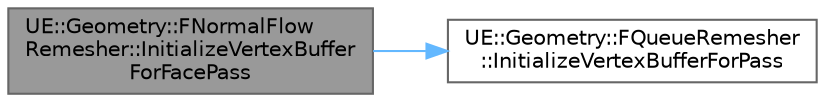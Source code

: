 digraph "UE::Geometry::FNormalFlowRemesher::InitializeVertexBufferForFacePass"
{
 // INTERACTIVE_SVG=YES
 // LATEX_PDF_SIZE
  bgcolor="transparent";
  edge [fontname=Helvetica,fontsize=10,labelfontname=Helvetica,labelfontsize=10];
  node [fontname=Helvetica,fontsize=10,shape=box,height=0.2,width=0.4];
  rankdir="LR";
  Node1 [id="Node000001",label="UE::Geometry::FNormalFlow\lRemesher::InitializeVertexBuffer\lForFacePass",height=0.2,width=0.4,color="gray40", fillcolor="grey60", style="filled", fontcolor="black",tooltip=" "];
  Node1 -> Node2 [id="edge1_Node000001_Node000002",color="steelblue1",style="solid",tooltip=" "];
  Node2 [id="Node000002",label="UE::Geometry::FQueueRemesher\l::InitializeVertexBufferForPass",height=0.2,width=0.4,color="grey40", fillcolor="white", style="filled",URL="$d4/d3f/classUE_1_1Geometry_1_1FQueueRemesher.html#a11daecab9063795a2407406a52cdb5b7",tooltip=" "];
}
